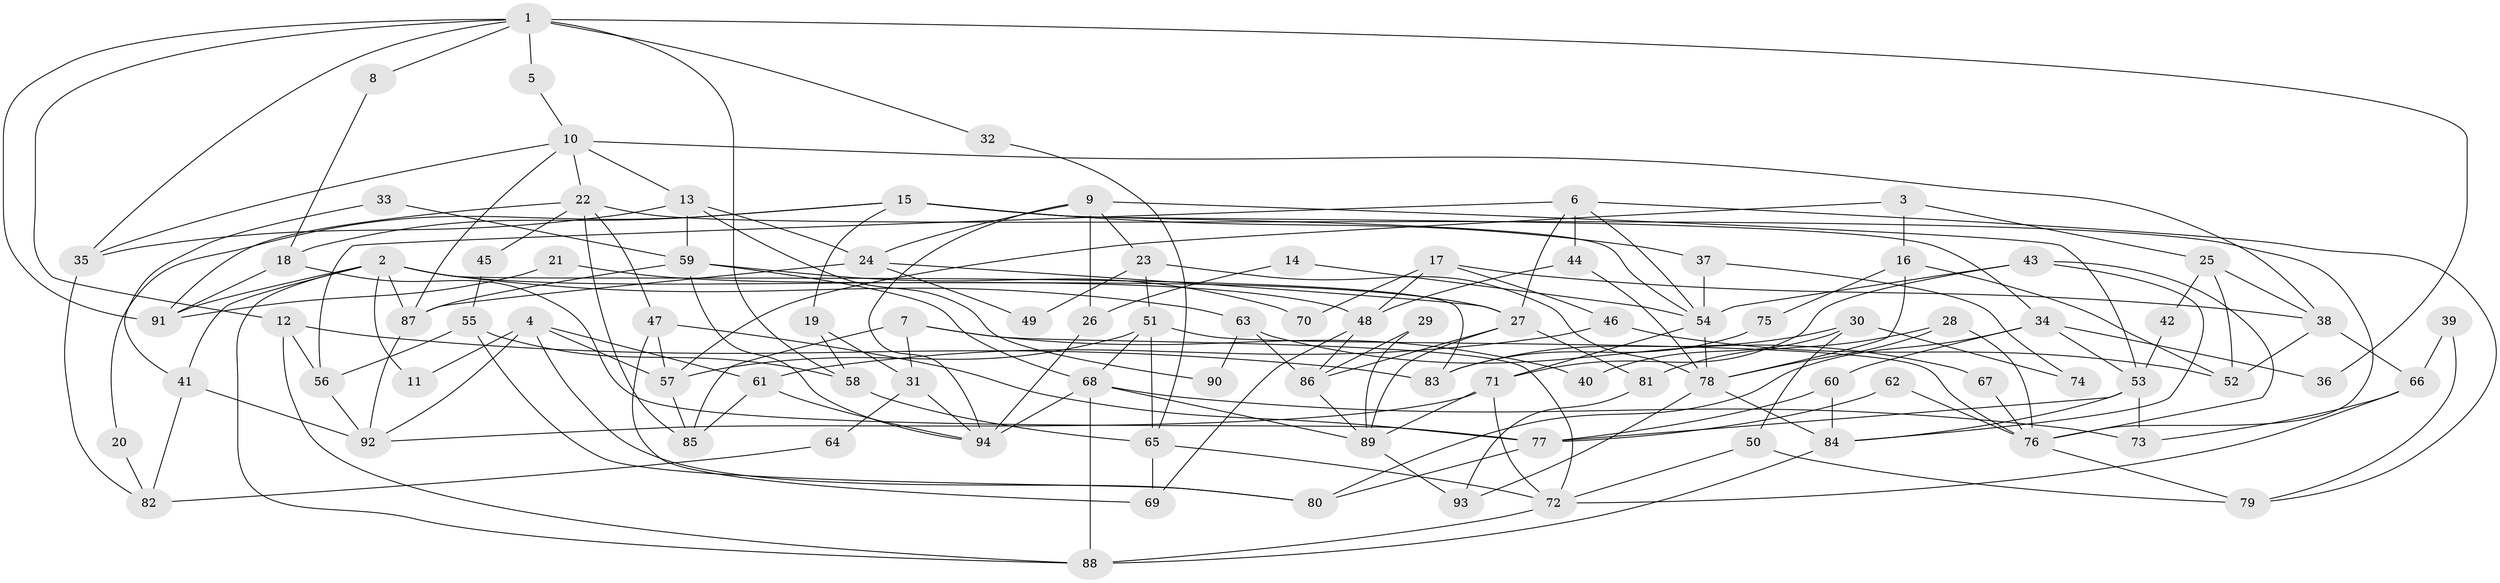 // Generated by graph-tools (version 1.1) at 2025/26/03/09/25 03:26:19]
// undirected, 94 vertices, 188 edges
graph export_dot {
graph [start="1"]
  node [color=gray90,style=filled];
  1;
  2;
  3;
  4;
  5;
  6;
  7;
  8;
  9;
  10;
  11;
  12;
  13;
  14;
  15;
  16;
  17;
  18;
  19;
  20;
  21;
  22;
  23;
  24;
  25;
  26;
  27;
  28;
  29;
  30;
  31;
  32;
  33;
  34;
  35;
  36;
  37;
  38;
  39;
  40;
  41;
  42;
  43;
  44;
  45;
  46;
  47;
  48;
  49;
  50;
  51;
  52;
  53;
  54;
  55;
  56;
  57;
  58;
  59;
  60;
  61;
  62;
  63;
  64;
  65;
  66;
  67;
  68;
  69;
  70;
  71;
  72;
  73;
  74;
  75;
  76;
  77;
  78;
  79;
  80;
  81;
  82;
  83;
  84;
  85;
  86;
  87;
  88;
  89;
  90;
  91;
  92;
  93;
  94;
  1 -- 35;
  1 -- 91;
  1 -- 5;
  1 -- 8;
  1 -- 12;
  1 -- 32;
  1 -- 36;
  1 -- 58;
  2 -- 91;
  2 -- 87;
  2 -- 11;
  2 -- 41;
  2 -- 48;
  2 -- 63;
  2 -- 83;
  2 -- 88;
  3 -- 16;
  3 -- 57;
  3 -- 25;
  4 -- 92;
  4 -- 57;
  4 -- 11;
  4 -- 61;
  4 -- 80;
  5 -- 10;
  6 -- 56;
  6 -- 54;
  6 -- 27;
  6 -- 44;
  6 -- 79;
  7 -- 72;
  7 -- 85;
  7 -- 31;
  7 -- 40;
  8 -- 18;
  9 -- 94;
  9 -- 24;
  9 -- 23;
  9 -- 26;
  9 -- 53;
  10 -- 87;
  10 -- 38;
  10 -- 13;
  10 -- 22;
  10 -- 35;
  12 -- 88;
  12 -- 56;
  12 -- 83;
  13 -- 59;
  13 -- 24;
  13 -- 35;
  13 -- 90;
  14 -- 54;
  14 -- 26;
  15 -- 19;
  15 -- 34;
  15 -- 18;
  15 -- 20;
  15 -- 37;
  15 -- 54;
  16 -- 52;
  16 -- 78;
  16 -- 75;
  17 -- 48;
  17 -- 46;
  17 -- 38;
  17 -- 70;
  18 -- 77;
  18 -- 91;
  19 -- 58;
  19 -- 31;
  20 -- 82;
  21 -- 27;
  21 -- 91;
  22 -- 76;
  22 -- 45;
  22 -- 47;
  22 -- 85;
  22 -- 91;
  23 -- 51;
  23 -- 49;
  23 -- 78;
  24 -- 27;
  24 -- 49;
  24 -- 87;
  25 -- 38;
  25 -- 42;
  25 -- 52;
  26 -- 94;
  27 -- 86;
  27 -- 81;
  27 -- 89;
  28 -- 81;
  28 -- 78;
  28 -- 76;
  29 -- 89;
  29 -- 86;
  30 -- 83;
  30 -- 50;
  30 -- 40;
  30 -- 74;
  31 -- 94;
  31 -- 64;
  32 -- 65;
  33 -- 41;
  33 -- 59;
  34 -- 53;
  34 -- 60;
  34 -- 36;
  34 -- 80;
  35 -- 82;
  37 -- 54;
  37 -- 74;
  38 -- 66;
  38 -- 52;
  39 -- 79;
  39 -- 66;
  41 -- 92;
  41 -- 82;
  42 -- 53;
  43 -- 54;
  43 -- 71;
  43 -- 76;
  43 -- 84;
  44 -- 78;
  44 -- 48;
  45 -- 55;
  46 -- 52;
  46 -- 61;
  47 -- 77;
  47 -- 57;
  47 -- 69;
  48 -- 69;
  48 -- 86;
  50 -- 79;
  50 -- 72;
  51 -- 57;
  51 -- 76;
  51 -- 65;
  51 -- 68;
  53 -- 84;
  53 -- 73;
  53 -- 77;
  54 -- 78;
  54 -- 71;
  55 -- 58;
  55 -- 80;
  55 -- 56;
  56 -- 92;
  57 -- 85;
  58 -- 65;
  59 -- 87;
  59 -- 68;
  59 -- 70;
  59 -- 94;
  60 -- 77;
  60 -- 84;
  61 -- 94;
  61 -- 85;
  62 -- 76;
  62 -- 77;
  63 -- 86;
  63 -- 67;
  63 -- 90;
  64 -- 82;
  65 -- 69;
  65 -- 72;
  66 -- 72;
  66 -- 73;
  67 -- 76;
  68 -- 88;
  68 -- 73;
  68 -- 89;
  68 -- 94;
  71 -- 89;
  71 -- 72;
  71 -- 92;
  72 -- 88;
  75 -- 83;
  76 -- 79;
  77 -- 80;
  78 -- 84;
  78 -- 93;
  81 -- 93;
  84 -- 88;
  86 -- 89;
  87 -- 92;
  89 -- 93;
}
